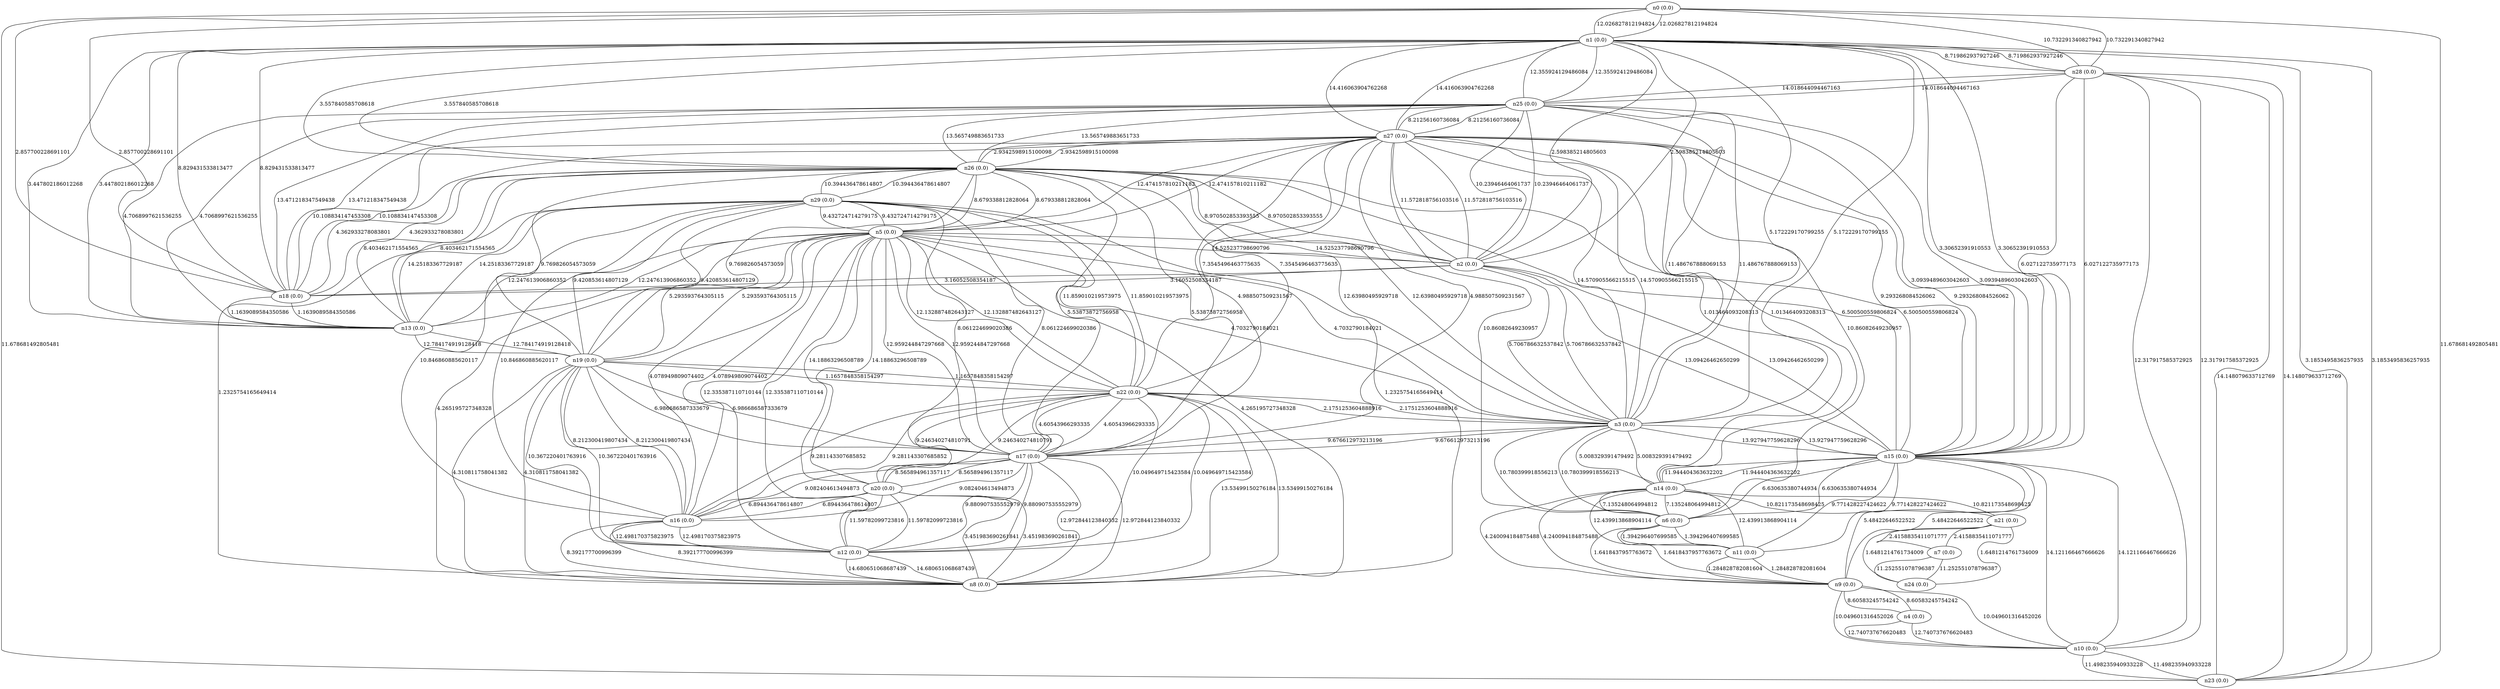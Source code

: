 graph {
n0 [label="n0 (0.0)"];
n1 [label="n1 (0.0)"];
n2 [label="n2 (0.0)"];
n3 [label="n3 (0.0)"];
n4 [label="n4 (0.0)"];
n5 [label="n5 (0.0)"];
n6 [label="n6 (0.0)"];
n7 [label="n7 (0.0)"];
n8 [label="n8 (0.0)"];
n9 [label="n9 (0.0)"];
n10 [label="n10 (0.0)"];
n11 [label="n11 (0.0)"];
n12 [label="n12 (0.0)"];
n13 [label="n13 (0.0)"];
n14 [label="n14 (0.0)"];
n15 [label="n15 (0.0)"];
n16 [label="n16 (0.0)"];
n17 [label="n17 (0.0)"];
n18 [label="n18 (0.0)"];
n19 [label="n19 (0.0)"];
n20 [label="n20 (0.0)"];
n21 [label="n21 (0.0)"];
n22 [label="n22 (0.0)"];
n23 [label="n23 (0.0)"];
n24 [label="n24 (0.0)"];
n25 [label="n25 (0.0)"];
n26 [label="n26 (0.0)"];
n27 [label="n27 (0.0)"];
n28 [label="n28 (0.0)"];
n29 [label="n29 (0.0)"];
n0 -- n28 [weight=10.732291340827942 label=10.732291340827942];
n0 -- n1 [weight=12.026827812194824 label=12.026827812194824];
n0 -- n23 [weight=11.678681492805481 label=11.678681492805481];
n0 -- n18 [weight=2.857700228691101 label=2.857700228691101];
n1 -- n27 [weight=14.416063904762268 label=14.416063904762268];
n1 -- n0 [weight=12.026827812194824 label=12.026827812194824];
n1 -- n23 [weight=3.1853495836257935 label=3.1853495836257935];
n1 -- n15 [weight=3.30652391910553 label=3.30652391910553];
n1 -- n28 [weight=8.719862937927246 label=8.719862937927246];
n1 -- n18 [weight=8.829431533813477 label=8.829431533813477];
n1 -- n2 [weight=2.598385214805603 label=2.598385214805603];
n1 -- n13 [weight=3.447802186012268 label=3.447802186012268];
n1 -- n26 [weight=3.557840585708618 label=3.557840585708618];
n1 -- n3 [weight=5.172229170799255 label=5.172229170799255];
n1 -- n25 [weight=12.355924129486084 label=12.355924129486084];
n2 -- n18 [weight=3.16052508354187 label=3.16052508354187];
n2 -- n25 [weight=10.23946464061737 label=10.23946464061737];
n2 -- n3 [weight=5.706786632537842 label=5.706786632537842];
n2 -- n15 [weight=13.09426462650299 label=13.09426462650299];
n2 -- n27 [weight=11.572818756103516 label=11.572818756103516];
n2 -- n1 [weight=2.598385214805603 label=2.598385214805603];
n2 -- n5 [weight=14.525237798690796 label=14.525237798690796];
n2 -- n26 [weight=8.970502853393555 label=8.970502853393555];
n3 -- n25 [weight=11.486767888069153 label=11.486767888069153];
n3 -- n22 [weight=2.1751253604888916 label=2.1751253604888916];
n3 -- n26 [weight=12.63980495929718 label=12.63980495929718];
n3 -- n6 [weight=10.780399918556213 label=10.780399918556213];
n3 -- n15 [weight=13.927947759628296 label=13.927947759628296];
n3 -- n17 [weight=9.676612973213196 label=9.676612973213196];
n3 -- n2 [weight=5.706786632537842 label=5.706786632537842];
n3 -- n14 [weight=5.008329391479492 label=5.008329391479492];
n3 -- n27 [weight=14.570905566215515 label=14.570905566215515];
n3 -- n5 [weight=4.7032790184021 label=4.7032790184021];
n3 -- n1 [weight=5.172229170799255 label=5.172229170799255];
n4 -- n10 [weight=12.740737676620483 label=12.740737676620483];
n4 -- n9 [weight=8.60583245754242 label=8.60583245754242];
n5 -- n17 [weight=12.959244847297668 label=12.959244847297668];
n5 -- n29 [weight=9.432724714279175 label=9.432724714279175];
n5 -- n3 [weight=4.7032790184021 label=4.7032790184021];
n5 -- n27 [weight=12.474157810211182 label=12.474157810211182];
n5 -- n8 [weight=4.265195727348328 label=4.265195727348328];
n5 -- n16 [weight=4.078949809074402 label=4.078949809074402];
n5 -- n20 [weight=14.18863296508789 label=14.18863296508789];
n5 -- n13 [weight=12.247613906860352 label=12.247613906860352];
n5 -- n2 [weight=14.525237798690796 label=14.525237798690796];
n5 -- n19 [weight=5.293593764305115 label=5.293593764305115];
n5 -- n22 [weight=12.132887482643127 label=12.132887482643127];
n5 -- n12 [weight=12.335387110710144 label=12.335387110710144];
n5 -- n26 [weight=8.679338812828064 label=8.679338812828064];
n6 -- n14 [weight=7.135248064994812 label=7.135248064994812];
n6 -- n9 [weight=1.6418437957763672 label=1.6418437957763672];
n6 -- n27 [weight=10.86082649230957 label=10.86082649230957];
n6 -- n3 [weight=10.780399918556213 label=10.780399918556213];
n6 -- n11 [weight=1.394296407699585 label=1.394296407699585];
n6 -- n15 [weight=6.630635380744934 label=6.630635380744934];
n7 -- n24 [weight=11.252551078796387 label=11.252551078796387];
n7 -- n21 [weight=2.4158835411071777 label=2.4158835411071777];
n8 -- n16 [weight=8.392177700996399 label=8.392177700996399];
n8 -- n20 [weight=3.451983690261841 label=3.451983690261841];
n8 -- n5 [weight=4.265195727348328 label=4.265195727348328];
n8 -- n22 [weight=13.53499150276184 label=13.53499150276184];
n8 -- n17 [weight=12.972844123840332 label=12.972844123840332];
n8 -- n29 [weight=1.2325754165649414 label=1.2325754165649414];
n8 -- n12 [weight=14.680651068687439 label=14.680651068687439];
n8 -- n19 [weight=4.310811758041382 label=4.310811758041382];
n9 -- n4 [weight=8.60583245754242 label=8.60583245754242];
n9 -- n14 [weight=4.240094184875488 label=4.240094184875488];
n9 -- n15 [weight=5.48422646522522 label=5.48422646522522];
n9 -- n11 [weight=1.284828782081604 label=1.284828782081604];
n9 -- n6 [weight=1.6418437957763672 label=1.6418437957763672];
n9 -- n10 [weight=10.049601316452026 label=10.049601316452026];
n10 -- n28 [weight=12.317917585372925 label=12.317917585372925];
n10 -- n23 [weight=11.498235940933228 label=11.498235940933228];
n10 -- n9 [weight=10.049601316452026 label=10.049601316452026];
n10 -- n15 [weight=14.121166467666626 label=14.121166467666626];
n10 -- n4 [weight=12.740737676620483 label=12.740737676620483];
n11 -- n9 [weight=1.284828782081604 label=1.284828782081604];
n11 -- n15 [weight=9.771428227424622 label=9.771428227424622];
n11 -- n6 [weight=1.394296407699585 label=1.394296407699585];
n11 -- n14 [weight=12.439913868904114 label=12.439913868904114];
n12 -- n5 [weight=12.335387110710144 label=12.335387110710144];
n12 -- n19 [weight=10.367220401763916 label=10.367220401763916];
n12 -- n16 [weight=12.498170375823975 label=12.498170375823975];
n12 -- n20 [weight=11.59782099723816 label=11.59782099723816];
n12 -- n22 [weight=10.049649715423584 label=10.049649715423584];
n12 -- n8 [weight=14.680651068687439 label=14.680651068687439];
n12 -- n17 [weight=9.880907535552979 label=9.880907535552979];
n13 -- n18 [weight=1.1639089584350586 label=1.1639089584350586];
n13 -- n1 [weight=3.447802186012268 label=3.447802186012268];
n13 -- n5 [weight=12.247613906860352 label=12.247613906860352];
n13 -- n19 [weight=12.784174919128418 label=12.784174919128418];
n13 -- n29 [weight=14.25183367729187 label=14.25183367729187];
n13 -- n25 [weight=4.7068997621536255 label=4.7068997621536255];
n13 -- n26 [weight=8.403462171554565 label=8.403462171554565];
n14 -- n11 [weight=12.439913868904114 label=12.439913868904114];
n14 -- n6 [weight=7.135248064994812 label=7.135248064994812];
n14 -- n15 [weight=11.944404363632202 label=11.944404363632202];
n14 -- n9 [weight=4.240094184875488 label=4.240094184875488];
n14 -- n3 [weight=5.008329391479492 label=5.008329391479492];
n14 -- n27 [weight=1.013464093208313 label=1.013464093208313];
n14 -- n21 [weight=10.821173548698425 label=10.821173548698425];
n15 -- n26 [weight=6.500500559806824 label=6.500500559806824];
n15 -- n28 [weight=6.027122735977173 label=6.027122735977173];
n15 -- n1 [weight=3.30652391910553 label=3.30652391910553];
n15 -- n14 [weight=11.944404363632202 label=11.944404363632202];
n15 -- n3 [weight=13.927947759628296 label=13.927947759628296];
n15 -- n10 [weight=14.121166467666626 label=14.121166467666626];
n15 -- n9 [weight=5.48422646522522 label=5.48422646522522];
n15 -- n2 [weight=13.09426462650299 label=13.09426462650299];
n15 -- n6 [weight=6.630635380744934 label=6.630635380744934];
n15 -- n11 [weight=9.771428227424622 label=9.771428227424622];
n15 -- n25 [weight=3.0939489603042603 label=3.0939489603042603];
n15 -- n27 [weight=9.293268084526062 label=9.293268084526062];
n16 -- n19 [weight=8.212300419807434 label=8.212300419807434];
n16 -- n17 [weight=9.082404613494873 label=9.082404613494873];
n16 -- n12 [weight=12.498170375823975 label=12.498170375823975];
n16 -- n29 [weight=10.846860885620117 label=10.846860885620117];
n16 -- n22 [weight=9.281143307685852 label=9.281143307685852];
n16 -- n5 [weight=4.078949809074402 label=4.078949809074402];
n16 -- n8 [weight=8.392177700996399 label=8.392177700996399];
n16 -- n20 [weight=6.894436478614807 label=6.894436478614807];
n17 -- n19 [weight=6.986686587333679 label=6.986686587333679];
n17 -- n26 [weight=5.53873872756958 label=5.53873872756958];
n17 -- n8 [weight=12.972844123840332 label=12.972844123840332];
n17 -- n20 [weight=8.565894961357117 label=8.565894961357117];
n17 -- n12 [weight=9.880907535552979 label=9.880907535552979];
n17 -- n5 [weight=12.959244847297668 label=12.959244847297668];
n17 -- n3 [weight=9.676612973213196 label=9.676612973213196];
n17 -- n22 [weight=4.60543966293335 label=4.60543966293335];
n17 -- n27 [weight=4.988507509231567 label=4.988507509231567];
n17 -- n16 [weight=9.082404613494873 label=9.082404613494873];
n17 -- n29 [weight=8.061224699020386 label=8.061224699020386];
n18 -- n13 [weight=1.1639089584350586 label=1.1639089584350586];
n18 -- n25 [weight=13.471218347549438 label=13.471218347549438];
n18 -- n26 [weight=4.362933278083801 label=4.362933278083801];
n18 -- n0 [weight=2.857700228691101 label=2.857700228691101];
n18 -- n27 [weight=10.108834147453308 label=10.108834147453308];
n18 -- n1 [weight=8.829431533813477 label=8.829431533813477];
n18 -- n2 [weight=3.16052508354187 label=3.16052508354187];
n19 -- n5 [weight=5.293593764305115 label=5.293593764305115];
n19 -- n13 [weight=12.784174919128418 label=12.784174919128418];
n19 -- n17 [weight=6.986686587333679 label=6.986686587333679];
n19 -- n12 [weight=10.367220401763916 label=10.367220401763916];
n19 -- n8 [weight=4.310811758041382 label=4.310811758041382];
n19 -- n16 [weight=8.212300419807434 label=8.212300419807434];
n19 -- n22 [weight=1.1657848358154297 label=1.1657848358154297];
n19 -- n26 [weight=9.769826054573059 label=9.769826054573059];
n19 -- n29 [weight=9.420853614807129 label=9.420853614807129];
n20 -- n17 [weight=8.565894961357117 label=8.565894961357117];
n20 -- n12 [weight=11.59782099723816 label=11.59782099723816];
n20 -- n22 [weight=9.246340274810791 label=9.246340274810791];
n20 -- n5 [weight=14.18863296508789 label=14.18863296508789];
n20 -- n8 [weight=3.451983690261841 label=3.451983690261841];
n20 -- n16 [weight=6.894436478614807 label=6.894436478614807];
n21 -- n14 [weight=10.821173548698425 label=10.821173548698425];
n21 -- n7 [weight=2.4158835411071777 label=2.4158835411071777];
n21 -- n24 [weight=1.6481214761734009 label=1.6481214761734009];
n22 -- n5 [weight=12.132887482643127 label=12.132887482643127];
n22 -- n27 [weight=7.3545496463775635 label=7.3545496463775635];
n22 -- n29 [weight=11.859010219573975 label=11.859010219573975];
n22 -- n3 [weight=2.1751253604888916 label=2.1751253604888916];
n22 -- n12 [weight=10.049649715423584 label=10.049649715423584];
n22 -- n8 [weight=13.53499150276184 label=13.53499150276184];
n22 -- n19 [weight=1.1657848358154297 label=1.1657848358154297];
n22 -- n16 [weight=9.281143307685852 label=9.281143307685852];
n22 -- n20 [weight=9.246340274810791 label=9.246340274810791];
n22 -- n17 [weight=4.60543966293335 label=4.60543966293335];
n23 -- n0 [weight=11.678681492805481 label=11.678681492805481];
n23 -- n1 [weight=3.1853495836257935 label=3.1853495836257935];
n23 -- n10 [weight=11.498235940933228 label=11.498235940933228];
n23 -- n28 [weight=14.148079633712769 label=14.148079633712769];
n24 -- n7 [weight=11.252551078796387 label=11.252551078796387];
n24 -- n21 [weight=1.6481214761734009 label=1.6481214761734009];
n25 -- n26 [weight=13.565749883651733 label=13.565749883651733];
n25 -- n18 [weight=13.471218347549438 label=13.471218347549438];
n25 -- n27 [weight=8.21256160736084 label=8.21256160736084];
n25 -- n2 [weight=10.23946464061737 label=10.23946464061737];
n25 -- n3 [weight=11.486767888069153 label=11.486767888069153];
n25 -- n1 [weight=12.355924129486084 label=12.355924129486084];
n25 -- n13 [weight=4.7068997621536255 label=4.7068997621536255];
n25 -- n15 [weight=3.0939489603042603 label=3.0939489603042603];
n25 -- n28 [weight=14.018644094467163 label=14.018644094467163];
n26 -- n3 [weight=12.63980495929718 label=12.63980495929718];
n26 -- n13 [weight=8.403462171554565 label=8.403462171554565];
n26 -- n19 [weight=9.769826054573059 label=9.769826054573059];
n26 -- n2 [weight=8.970502853393555 label=8.970502853393555];
n26 -- n5 [weight=8.679338812828064 label=8.679338812828064];
n26 -- n1 [weight=3.557840585708618 label=3.557840585708618];
n26 -- n18 [weight=4.362933278083801 label=4.362933278083801];
n26 -- n25 [weight=13.565749883651733 label=13.565749883651733];
n26 -- n15 [weight=6.500500559806824 label=6.500500559806824];
n26 -- n29 [weight=10.394436478614807 label=10.394436478614807];
n26 -- n17 [weight=5.53873872756958 label=5.53873872756958];
n26 -- n27 [weight=2.9342598915100098 label=2.9342598915100098];
n27 -- n1 [weight=14.416063904762268 label=14.416063904762268];
n27 -- n5 [weight=12.474157810211182 label=12.474157810211182];
n27 -- n17 [weight=4.988507509231567 label=4.988507509231567];
n27 -- n26 [weight=2.9342598915100098 label=2.9342598915100098];
n27 -- n15 [weight=9.293268084526062 label=9.293268084526062];
n27 -- n3 [weight=14.570905566215515 label=14.570905566215515];
n27 -- n22 [weight=7.3545496463775635 label=7.3545496463775635];
n27 -- n18 [weight=10.108834147453308 label=10.108834147453308];
n27 -- n14 [weight=1.013464093208313 label=1.013464093208313];
n27 -- n2 [weight=11.572818756103516 label=11.572818756103516];
n27 -- n25 [weight=8.21256160736084 label=8.21256160736084];
n27 -- n6 [weight=10.86082649230957 label=10.86082649230957];
n28 -- n23 [weight=14.148079633712769 label=14.148079633712769];
n28 -- n0 [weight=10.732291340827942 label=10.732291340827942];
n28 -- n25 [weight=14.018644094467163 label=14.018644094467163];
n28 -- n15 [weight=6.027122735977173 label=6.027122735977173];
n28 -- n10 [weight=12.317917585372925 label=12.317917585372925];
n28 -- n1 [weight=8.719862937927246 label=8.719862937927246];
n29 -- n13 [weight=14.25183367729187 label=14.25183367729187];
n29 -- n26 [weight=10.394436478614807 label=10.394436478614807];
n29 -- n17 [weight=8.061224699020386 label=8.061224699020386];
n29 -- n5 [weight=9.432724714279175 label=9.432724714279175];
n29 -- n8 [weight=1.2325754165649414 label=1.2325754165649414];
n29 -- n19 [weight=9.420853614807129 label=9.420853614807129];
n29 -- n16 [weight=10.846860885620117 label=10.846860885620117];
n29 -- n22 [weight=11.859010219573975 label=11.859010219573975];
}
